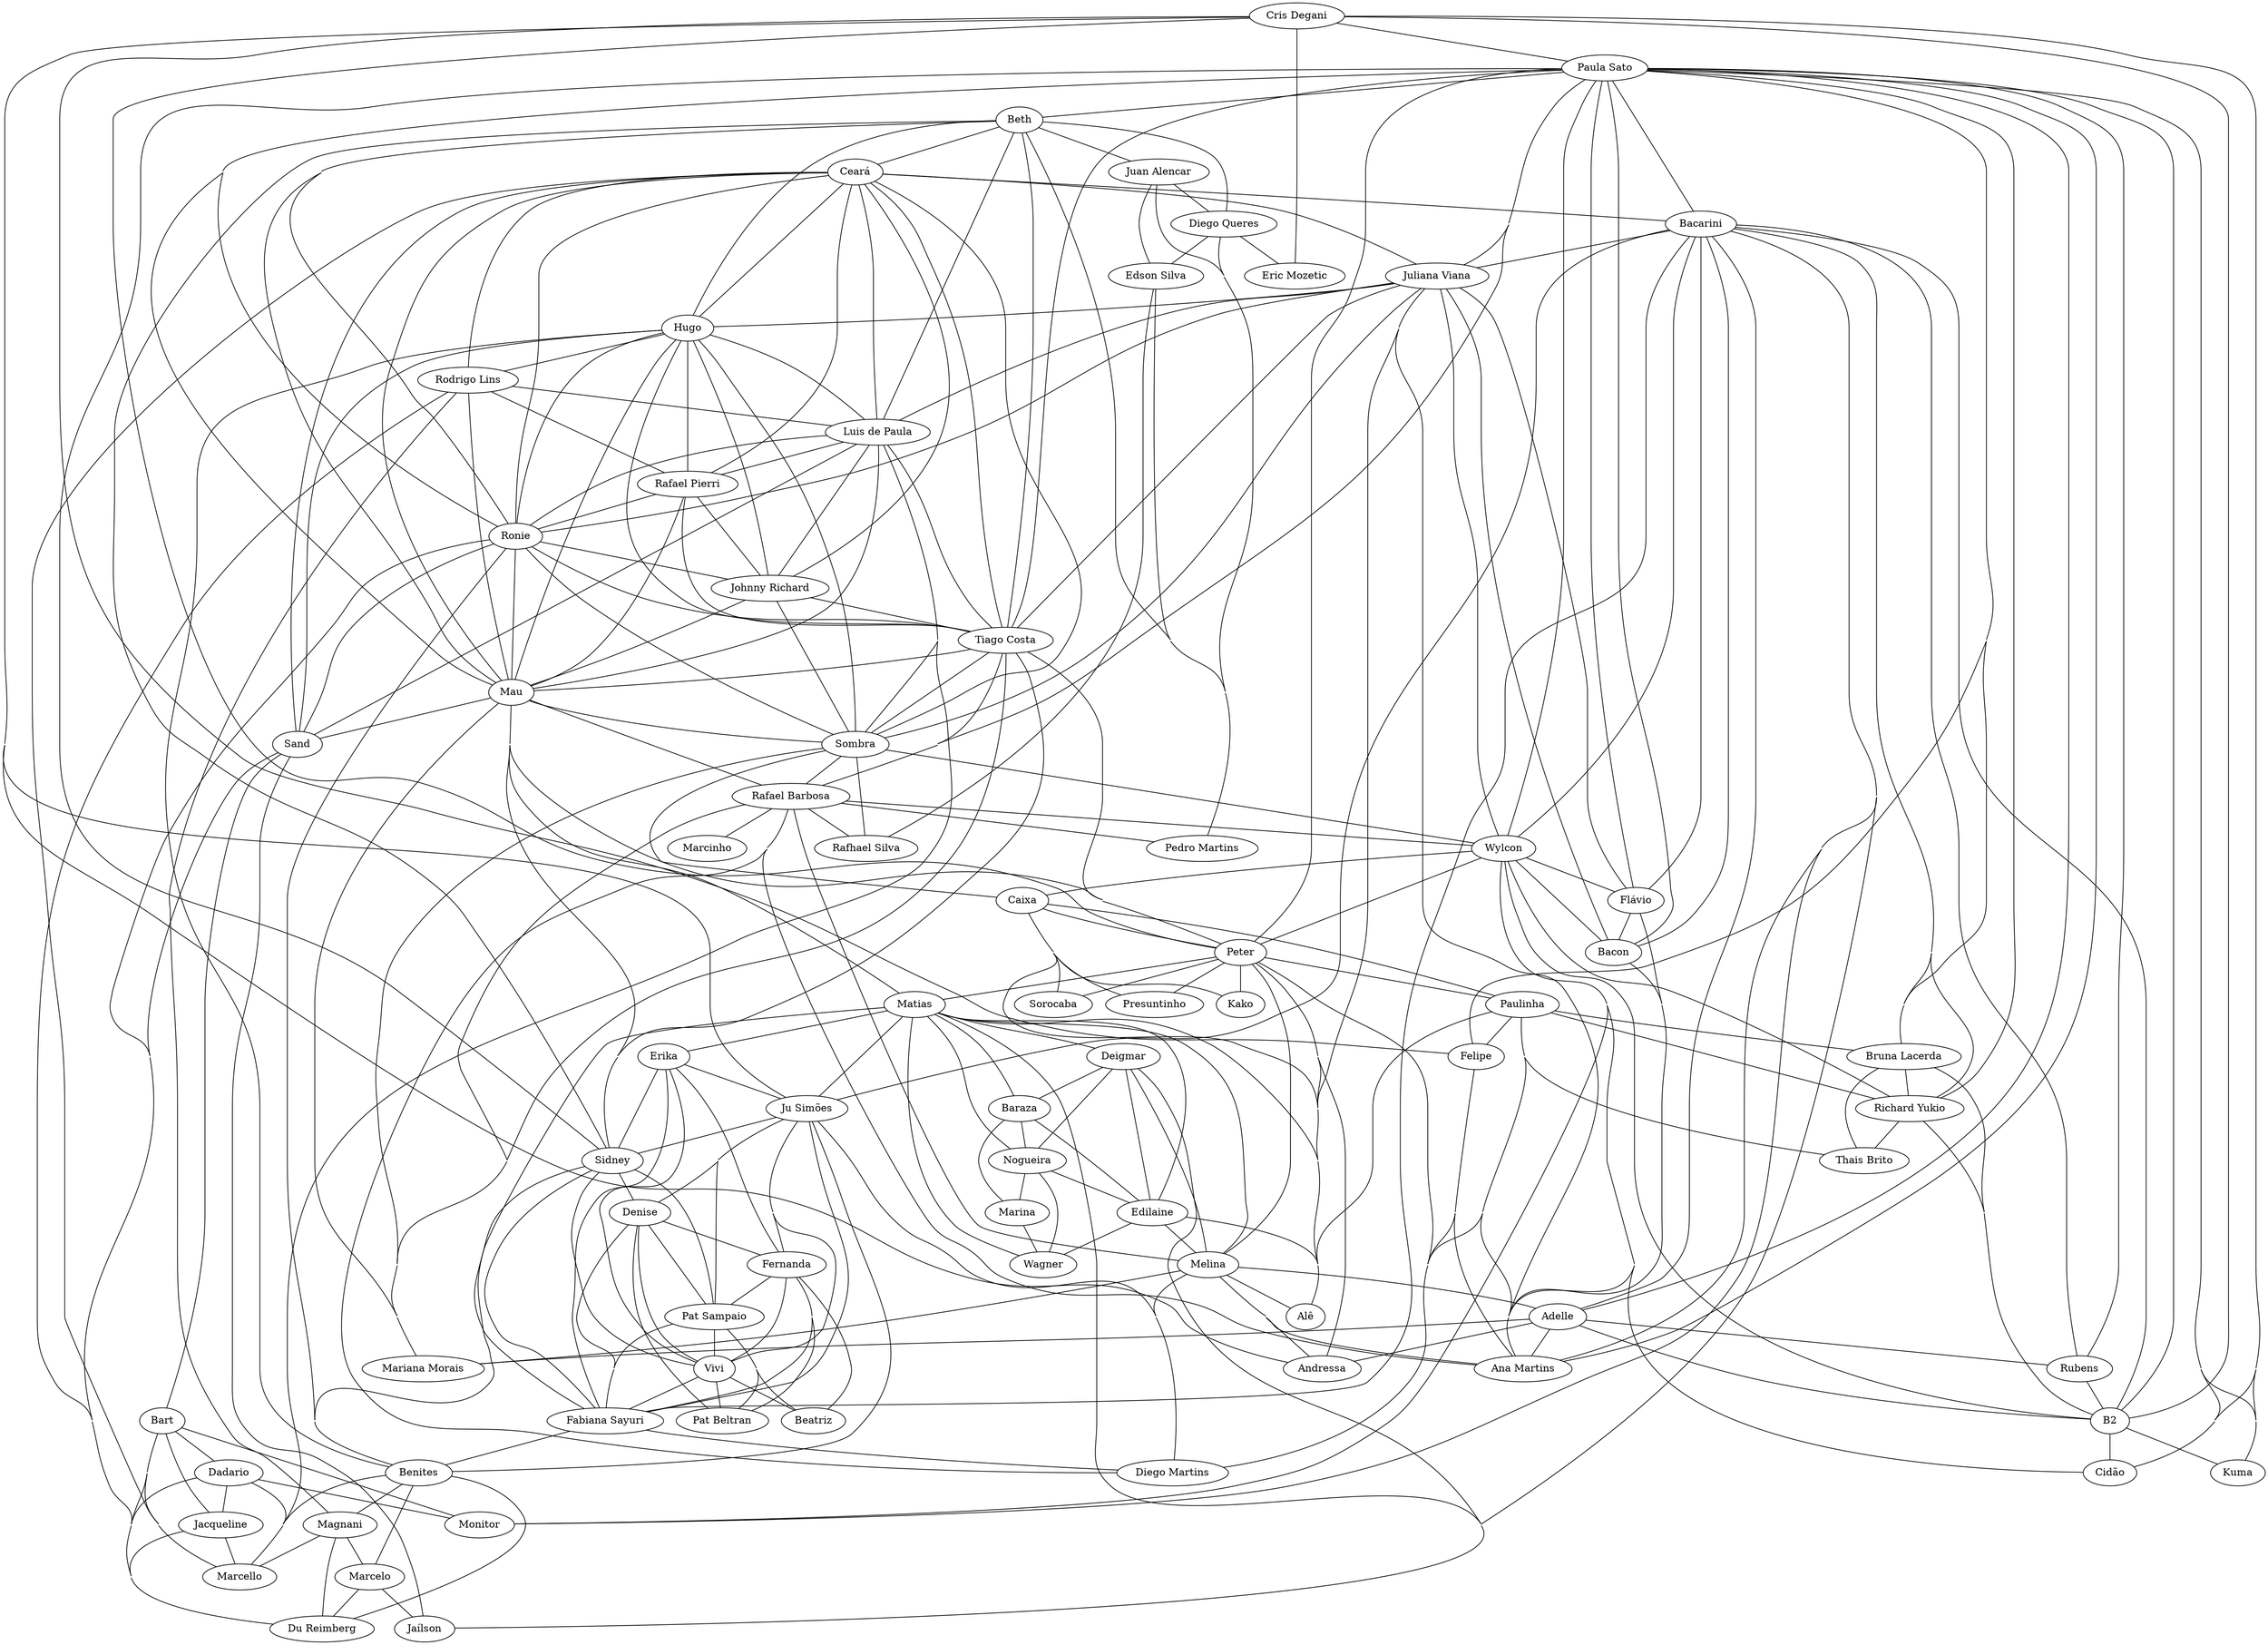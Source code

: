 digraph G {
  overlap=false;
  splines=true;
  concentrate=true;
  edge[dir=none];
  "Cris Degani" -> "Paula Sato";
  "Cris Degani" -> "Andressa";
  "Cris Degani" -> "Peter";
  "Cris Degani" -> "Cidão";
  "Cris Degani" -> "Kuma";
  "Cris Degani" -> "Eric Mozetic";
  "Cris Degani" -> "Ju Simões";
  "Cris Degani" -> "Felipe";
  "Deigmar" -> "Matias";
  "Deigmar" -> "Edilaine";
  "Deigmar" -> "Nogueira";
  "Deigmar" -> "Jaílson";
  "Deigmar" -> "Melina";
  "Deigmar" -> "Baraza";
  "Bacarini" -> "Flávio";
  "Bacarini" -> "Bacon";
  "Bacarini" -> "Wylcon";
  "Bacarini" -> "B2";
  "Bacarini" -> "Paula Sato";
  "Bacarini" -> "Ana Martins";
  "Bacarini" -> "Rubens";
  "Bacarini" -> "Adelle";
  "Bacarini" -> "Monitor";
  "Bacarini" -> "Juliana Viana";
  "Bacarini" -> "Jaílson";
  "Denise" -> "Fernanda";
  "Denise" -> "Pat Sampaio";
  "Denise" -> "Vivi";
  "Denise" -> "Pat Beltran";
  "Denise" -> "Ju Simões";
  "Denise" -> "Fabiana Sayuri";
  "Juliana Viana" -> "Alê";
  "Juliana Viana" -> "Ronie";
  "Juliana Viana" -> "Ceará";
  "Juliana Viana" -> "Luis de Paula";
  "Juliana Viana" -> "Hugo";
  "Juliana Viana" -> "Flávio";
  "Juliana Viana" -> "Bacon";
  "Juliana Viana" -> "Bacarini";
  "Juliana Viana" -> "Paula Sato";
  "Juliana Viana" -> "Ana Martins";
  "Rafael Barbosa" -> "Sombra";
  "Rafael Barbosa" -> "Mariana Morais";
  "Rafael Barbosa" -> "Wylcon";
  "Rafael Barbosa" -> "Mau";
  "Rafael Barbosa" -> "Diego Martins";
  "Rafael Barbosa" -> "Ana Martins";
  "Rafael Barbosa" -> "Paula Sato";
  "Rafael Barbosa" -> "Tiago Costa";
  "Rafael Barbosa" -> "Rafhael Silva";
  "Rafael Barbosa" -> "Marcinho";
  "Rafael Barbosa" -> "Pedro Martins";
  "Bart" -> "Sand";
  "Bart" -> "Dadario";
  "Bart" -> "Jacqueline";
  "Bart" -> "Monitor";
  "Bart" -> "Du Reimberg";
  "Bart" -> "Marcello";
  "Marcelo" -> "Du Reimberg";
  "Marcelo" -> "Jaílson";
  "Marcelo" -> "Magnani";
  "Marcelo" -> "Benites";
  "Paulinha" -> "Caixa";
  "Paulinha" -> "Peter";
  "Paulinha" -> "Alê";
  "Paulinha" -> "Felipe";
  "Paulinha" -> "Ana Martins";
  "Paulinha" -> "Diego Martins";
  "Paulinha" -> "Richard Yukio";
  "Paulinha" -> "Thais Brito";
  "Paulinha" -> "Bruna Lacerda";
  "Baraza" -> "Marina";
  "Baraza" -> "Nogueira";
  "Baraza" -> "Edilaine";
  "Paula Sato" -> "Ana Martins";
  "Paula Sato" -> "B2";
  "Paula Sato" -> "Bacarini";
  "Paula Sato" -> "Wylcon";
  "Paula Sato" -> "Cidão";
  "Paula Sato" -> "Adelle";
  "Paula Sato" -> "Cris Degani";
  "Paula Sato" -> "Tiago Costa";
  "Paula Sato" -> "Bacon";
  "Paula Sato" -> "Flávio";
  "Paula Sato" -> "Rubens";
  "Paula Sato" -> "Peter";
  "Paula Sato" -> "Mau";
  "Paula Sato" -> "Ronie";
  "Paula Sato" -> "Richard Yukio";
  "Paula Sato" -> "Beth";
  "Paula Sato" -> "Kuma";
  "Marina" -> "Nogueira";
  "Marina" -> "Baraza";
  "Marina" -> "Wagner";
  "Juan Alencar" -> "Pedro Martins";
  "Juan Alencar" -> "Beth";
  "Juan Alencar" -> "Diego Queres";
  "Juan Alencar" -> "Edson Silva";
  "Johnny Richard" -> "Ronie";
  "Johnny Richard" -> "Ceará";
  "Johnny Richard" -> "Hugo";
  "Johnny Richard" -> "Luis de Paula";
  "Johnny Richard" -> "Rafael Pierri";
  "Johnny Richard" -> "Sombra";
  "Johnny Richard" -> "Mau";
  "Johnny Richard" -> "Tiago Costa";
  "Peter" -> "Alê";
  "Peter" -> "Andressa";
  "Peter" -> "Cris Degani";
  "Peter" -> "Caixa";
  "Peter" -> "Sorocaba";
  "Peter" -> "Presuntinho";
  "Peter" -> "Kako";
  "Peter" -> "Diego Martins";
  "Peter" -> "Paulinha";
  "Peter" -> "Mau";
  "Peter" -> "Matias";
  "Peter" -> "Paula Sato";
  "Peter" -> "Tiago Costa";
  "Sidney" -> "Erika";
  "Sidney" -> "Ju Simões";
  "Sidney" -> "Fabiana Sayuri";
  "Sidney" -> "Pat Sampaio";
  "Sidney" -> "Denise";
  "Sidney" -> "Tiago Costa";
  "Sidney" -> "Mau";
  "Sidney" -> "Paula Sato";
  "Sidney" -> "Beth";
  "Erika" -> "Sidney";
  "Erika" -> "Fernanda";
  "Erika" -> "Ju Simões";
  "Erika" -> "Fabiana Sayuri";
  "Felipe" -> "Paulinha";
  "Felipe" -> "Cris Degani";
  "Felipe" -> "Diego Martins";
  "Felipe" -> "Ana Martins";
  "Felipe" -> "Paula Sato";
  "Benites" -> "Magnani";
  "Benites" -> "Ju Simões";
  "Benites" -> "Du Reimberg";
  "Benites" -> "Marcello";
  "Benites" -> "Ronie";
  "Benites" -> "Hugo";
  "Benites" -> "Sidney";
  "Magnani" -> "Benites";
  "Magnani" -> "Marcelo";
  "Magnani" -> "Rodrigo Lins";
  "Magnani" -> "Du Reimberg";
  "Magnani" -> "Marcello";
  "Rodrigo Lins" -> "Du Reimberg";
  "Rodrigo Lins" -> "Luis de Paula";
  "Rodrigo Lins" -> "Hugo";
  "Edilaine" -> "Matias";
  "Edilaine" -> "Melina";
  "Edilaine" -> "Alê";
  "Edilaine" -> "Deigmar";
  "Edilaine" -> "Wagner";
  "Vivi" -> "Denise";
  "Vivi" -> "Pat Sampaio";
  "Vivi" -> "Pat Beltran";
  "Vivi" -> "Fernanda";
  "Vivi" -> "Beatriz";
  "Vivi" -> "Ju Simões";
  "Vivi" -> "Fabiana Sayuri";
  "Vivi" -> "Erika";
  "Vivi" -> "Sidney";
  "Richard Yukio" -> "Bruna Lacerda";
  "Richard Yukio" -> "Thais Brito";
  "Richard Yukio" -> "Paula Sato";
  "Richard Yukio" -> "B2";
  "Richard Yukio" -> "Bacarini";
  "Richard Yukio" -> "Wylcon";
  "Richard Yukio" -> "Paulinha";
  "Matias" -> "Edilaine";
  "Matias" -> "Melina";
  "Matias" -> "Alê";
  "Matias" -> "Deigmar";
  "Matias" -> "Wagner";
  "Matias" -> "Baraza";
  "Matias" -> "Nogueira";
  "Matias" -> "Jaílson";
  "Matias" -> "Erika";
  "Matias" -> "Peter";
  "Matias" -> "Mau";
  "Matias" -> "Ju Simões";
  "Matias" -> "Fabiana Sayuri";
  "Ceará" -> "Luis de Paula";
  "Ceará" -> "Ronie";
  "Ceará" -> "Johnny Richard";
  "Ceará" -> "Sombra";
  "Ceará" -> "Mau";
  "Ceará" -> "Hugo";
  "Ceará" -> "Rafael Pierri";
  "Ceará" -> "Beth";
  "Ceará" -> "Juliana Viana";
  "Ceará" -> "Sand";
  "Ceará" -> "Rodrigo Lins";
  "Ceará" -> "Marcello";
  "Ceará" -> "Tiago Costa";
  "Ceará" -> "Bacarini";
  "Hugo" -> "Rafael Pierri";
  "Hugo" -> "Beth";
  "Hugo" -> "Tiago Costa";
  "Hugo" -> "Ronie";
  "Hugo" -> "Luis de Paula";
  "Hugo" -> "Ceará";
  "Hugo" -> "Sombra";
  "Hugo" -> "Johnny Richard";
  "Hugo" -> "Juliana Viana";
  "Hugo" -> "Mau";
  "Hugo" -> "Rodrigo Lins";
  "Diego Queres" -> "Edson Silva";
  "Diego Queres" -> "Pedro Martins";
  "Diego Queres" -> "Juan Alencar";
  "Diego Queres" -> "Beth";
  "Diego Queres" -> "Eric Mozetic";
  "Nogueira" -> "Marina";
  "Nogueira" -> "Baraza";
  "Nogueira" -> "Deigmar";
  "Nogueira" -> "Matias";
  "Nogueira" -> "Wagner";
  "Nogueira" -> "Edilaine";
  "Caixa" -> "Sorocaba";
  "Caixa" -> "Presuntinho";
  "Caixa" -> "Kako";
  "Caixa" -> "Alê";
  "Caixa" -> "Peter";
  "Caixa" -> "Wylcon";
  "Caixa" -> "Sombra";
  "Fernanda" -> "Pat Sampaio";
  "Fernanda" -> "Vivi";
  "Fernanda" -> "Denise";
  "Fernanda" -> "Beatriz";
  "Fernanda" -> "Pat Beltran";
  "Fernanda" -> "Ju Simões";
  "Fernanda" -> "Fabiana Sayuri";
  "Flávio" -> "Bacarini";
  "Flávio" -> "Bacon";
  "Flávio" -> "Wylcon";
  "Flávio" -> "Paula Sato";
  "Flávio" -> "Juliana Viana";
  "Flávio" -> "Ana Martins";
  "Bruna Lacerda" -> "Thais Brito";
  "Bruna Lacerda" -> "Richard Yukio";
  "Bruna Lacerda" -> "Paula Sato";
  "Bruna Lacerda" -> "B2";
  "Bruna Lacerda" -> "Bacarini";
  "Pat Sampaio" -> "Denise";
  "Pat Sampaio" -> "Vivi";
  "Pat Sampaio" -> "Fernanda";
  "Pat Sampaio" -> "Pat Beltran";
  "Pat Sampaio" -> "Beatriz";
  "Pat Sampaio" -> "Ju Simões";
  "Pat Sampaio" -> "Fabiana Sayuri";
  "Rubens" -> "B2";
  "Rubens" -> "Bacarini";
  "Rubens" -> "Paula Sato";
  "Rubens" -> "Adelle";
  "Sand" -> "Jaílson";
  "Sand" -> "Du Reimberg";
  "Sand" -> "Bart";
  "Sand" -> "Hugo";
  "Sand" -> "Ronie";
  "Sand" -> "Luis de Paula";
  "Sand" -> "Ceará";
  "Beth" -> "Pedro Martins";
  "Beth" -> "Luis de Paula";
  "Beth" -> "Juan Alencar";
  "Beth" -> "Ceará";
  "Beth" -> "Hugo";
  "Beth" -> "Sidney";
  "Rafael Pierri" -> "Hugo";
  "Rafael Pierri" -> "Ronie";
  "Rafael Pierri" -> "Rodrigo Lins";
  "Rafael Pierri" -> "Tiago Costa";
  "Rafael Pierri" -> "Mau";
  "B2" -> "Rubens";
  "B2" -> "Bacarini";
  "B2" -> "Paula Sato";
  "B2" -> "Wylcon";
  "B2" -> "Adelle";
  "B2" -> "Kuma";
  "B2" -> "Cidão";
  "B2" -> "Cris Degani";
  "Bacon" -> "Bacarini";
  "Bacon" -> "Flávio";
  "Bacon" -> "Wylcon";
  "Bacon" -> "Paula Sato";
  "Bacon" -> "Juliana Viana";
  "Bacon" -> "Ana Martins";
  "Tiago Costa" -> "Mau";
  "Tiago Costa" -> "Mariana Morais";
  "Tiago Costa" -> "Hugo";
  "Tiago Costa" -> "Rafael Pierri";
  "Tiago Costa" -> "Sombra";
  "Tiago Costa" -> "Ronie";
  "Tiago Costa" -> "Luis de Paula";
  "Tiago Costa" -> "Ceará";
  "Tiago Costa" -> "Johnny Richard";
  "Tiago Costa" -> "Juliana Viana";
  "Tiago Costa" -> "Beth";
  "Edson Silva" -> "Juan Alencar";
  "Edson Silva" -> "Pedro Martins";
  "Edson Silva" -> "Rafhael Silva";
  "Dadario" -> "Marcello";
  "Dadario" -> "Jacqueline";
  "Dadario" -> "Bart";
  "Dadario" -> "Monitor";
  "Dadario" -> "Du Reimberg";
  "Adelle" -> "Ana Martins";
  "Adelle" -> "Paula Sato";
  "Adelle" -> "B2";
  "Adelle" -> "Rubens";
  "Adelle" -> "Bacarini";
  "Adelle" -> "Andressa";
  "Adelle" -> "Mariana Morais";
  "Adelle" -> "Melina";
  "Sombra" -> "Rafael Barbosa";
  "Sombra" -> "Mariana Morais";
  "Sombra" -> "Ronie";
  "Sombra" -> "Ceará";
  "Sombra" -> "Rafhael Silva";
  "Sombra" -> "Hugo";
  "Sombra" -> "Johnny Richard";
  "Sombra" -> "Juliana Viana";
  "Sombra" -> "Mau";
  "Sombra" -> "Tiago Costa";
  "Melina" -> "Matias";
  "Melina" -> "Edilaine";
  "Melina" -> "Alê";
  "Melina" -> "Deigmar";
  "Melina" -> "Diego Martins";
  "Melina" -> "Andressa";
  "Melina" -> "Ana Martins";
  "Melina" -> "Adelle";
  "Melina" -> "Mariana Morais";
  "Melina" -> "Rafael Barbosa";
  "Melina" -> "Peter";
  "Wylcon" -> "Bacarini";
  "Wylcon" -> "Paula Sato";
  "Wylcon" -> "Ana Martins";
  "Wylcon" -> "B2";
  "Wylcon" -> "Bacon";
  "Wylcon" -> "Flávio";
  "Wylcon" -> "Juliana Viana";
  "Wylcon" -> "Peter";
  "Wylcon" -> "Cidão";
  "Wylcon" -> "Sombra";
  "Wylcon" -> "Caixa";
  "Wylcon" -> "Monitor";
  "Ju Simões" -> "Fabiana Sayuri";
  "Ju Simões" -> "Erika";
  "Ju Simões" -> "Diego Martins";
  "Ju Simões" -> "Bacarini";
  "Ju Simões" -> "Benites";
  "Ju Simões" -> "Sidney";
  "Ju Simões" -> "Matias";
  "Fabiana Sayuri" -> "Ju Simões";
  "Fabiana Sayuri" -> "Erika";
  "Fabiana Sayuri" -> "Diego Martins";
  "Fabiana Sayuri" -> "Benites";
  "Fabiana Sayuri" -> "Sidney";
  "Fabiana Sayuri" -> "Matias";
  "Fabiana Sayuri" -> "Bacarini";
  "Mau" -> "Tiago Costa";
  "Mau" -> "Sombra";
  "Mau" -> "Hugo";
  "Mau" -> "Ronie";
  "Mau" -> "Rafael Pierri";
  "Mau" -> "Johnny Richard";
  "Mau" -> "Ceará";
  "Mau" -> "Luis de Paula";
  "Mau" -> "Rafael Barbosa";
  "Mau" -> "Mariana Morais";
  "Mau" -> "Beth";
  "Mau" -> "Sand";
  "Mau" -> "Rodrigo Lins";
  "Ronie" -> "Luis de Paula";
  "Ronie" -> "Ceará";
  "Ronie" -> "Beth";
  "Ronie" -> "Johnny Richard";
  "Ronie" -> "Mau";
  "Ronie" -> "Sand";
  "Ronie" -> "Du Reimberg";
  "Ronie" -> "Tiago Costa";
  "Jacqueline" -> "Dadario";
  "Jacqueline" -> "Marcello";
  "Jacqueline" -> "Bart";
  "Jacqueline" -> "Du Reimberg";
  "Luis de Paula" -> "Ceará";
  "Luis de Paula" -> "Ronie";
  "Luis de Paula" -> "Johnny Richard";
  "Luis de Paula" -> "Hugo";
  "Luis de Paula" -> "Rafael Pierri";
  "Luis de Paula" -> "Marcello";
  "Luis de Paula" -> "Rodrigo Lins";
  "Luis de Paula" -> "Sand";
  "Luis de Paula" -> "Beth";
  "Luis de Paula" -> "Juliana Viana";
  "Luis de Paula" -> "Sombra";
  "Luis de Paula" -> "Mau";
  "Luis de Paula" -> "Tiago Costa";
}